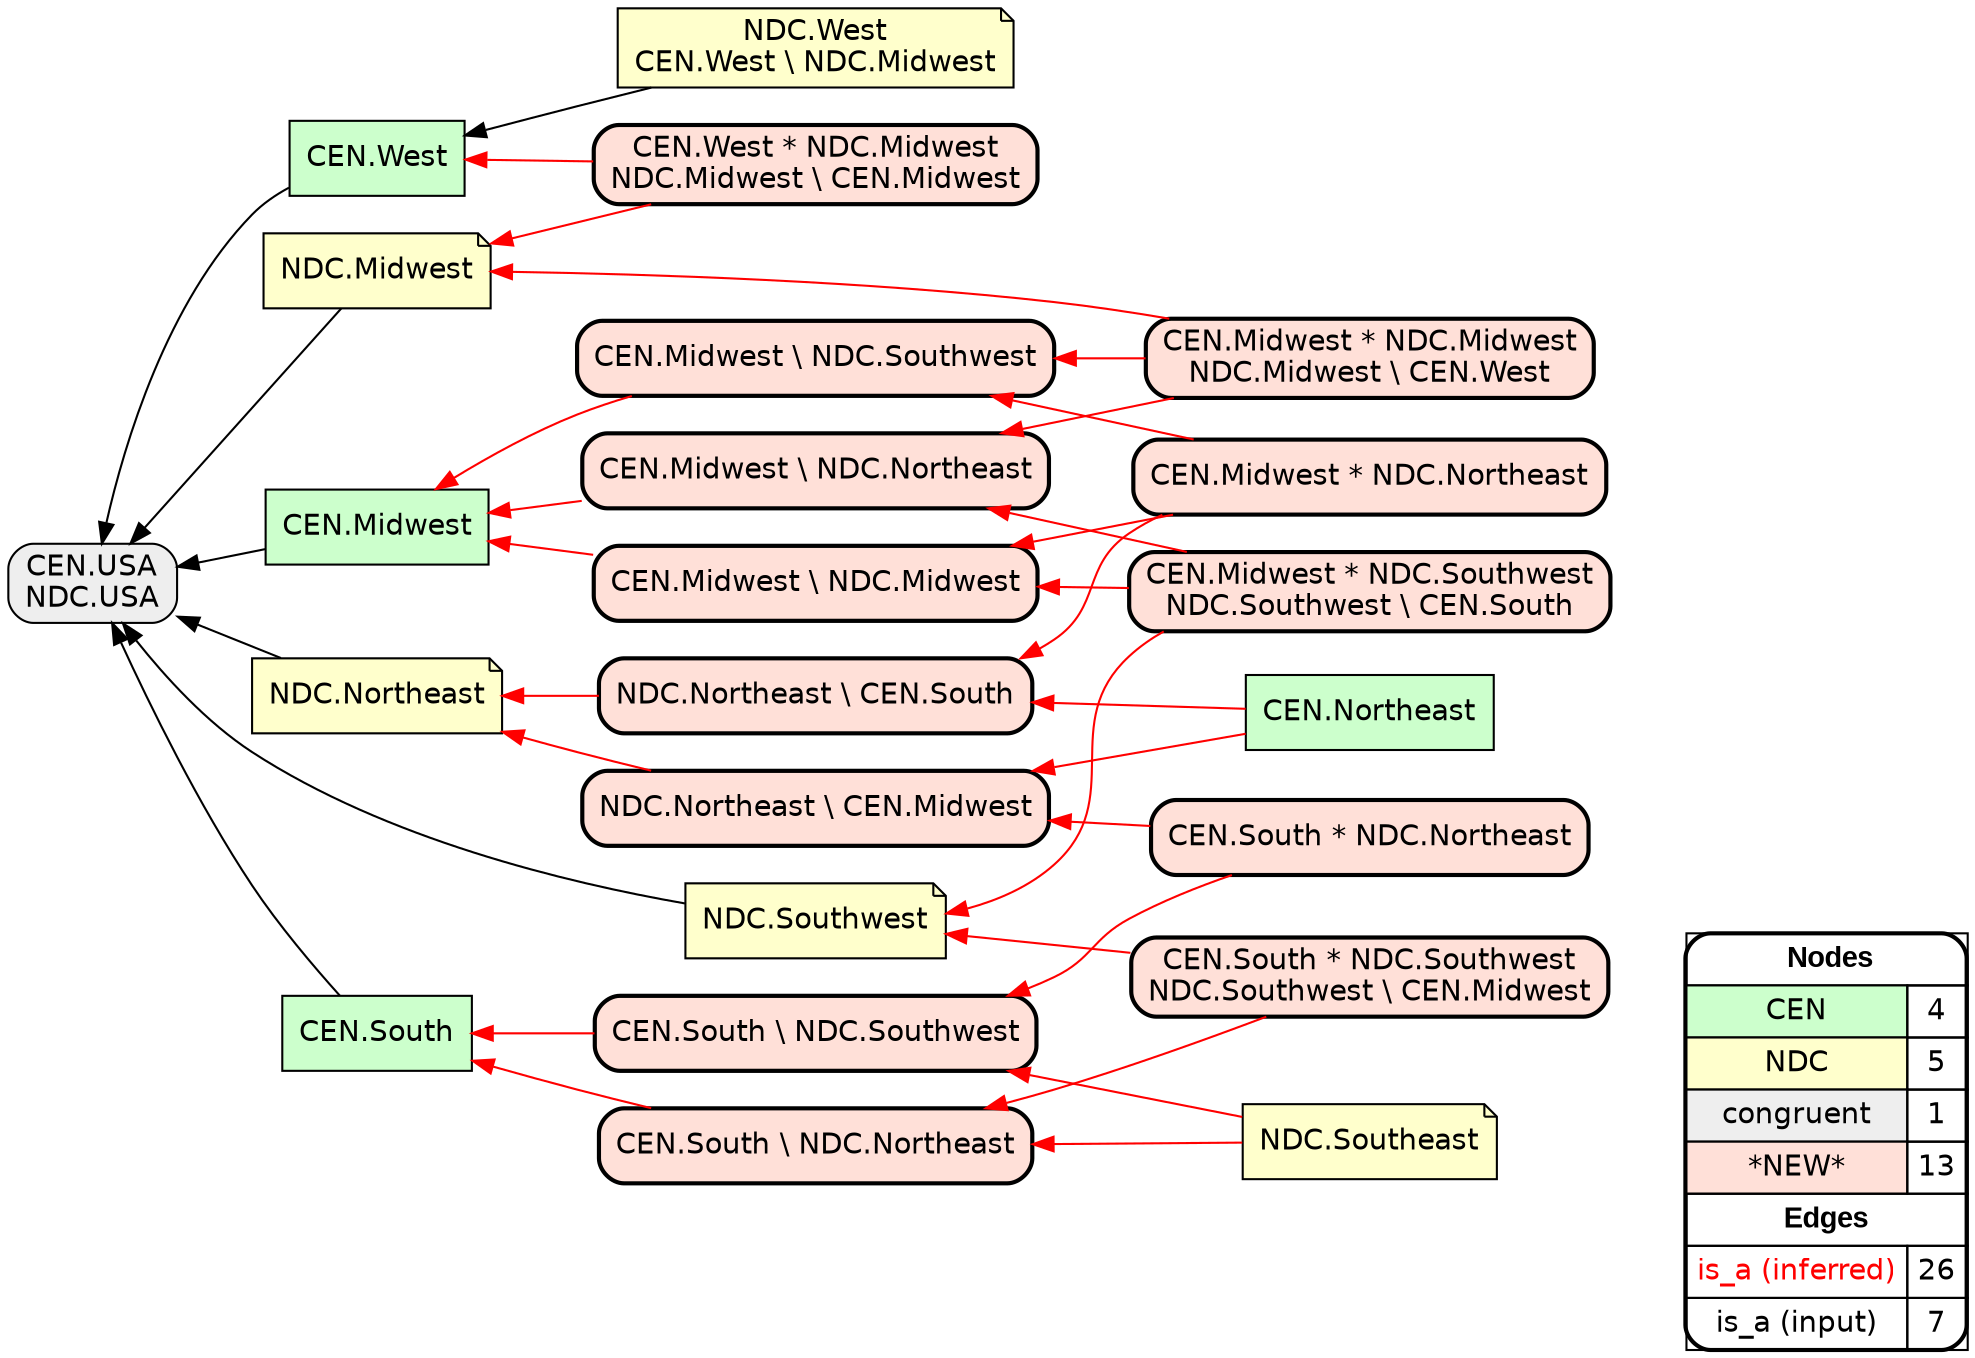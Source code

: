 digraph{
rankdir=RL
node[shape=box style=filled fillcolor="#CCFFCC" fontname="helvetica"] 
"CEN.South"
"CEN.West"
"CEN.Northeast"
"CEN.Midwest"
node[shape=note style=filled fillcolor="#FFFFCC" fontname="helvetica"] 
"NDC.West\nCEN.West \\ NDC.Midwest"
"NDC.Midwest"
"NDC.Southwest"
"NDC.Southeast"
"NDC.Northeast"
node[shape=box style="filled,rounded" fillcolor="#EEEEEE" fontname="helvetica"] 
"CEN.USA\nNDC.USA"
node[shape=box style="filled,rounded,bold" fillcolor="#FFE0D8" fontname="helvetica"] 
"CEN.West * NDC.Midwest\nNDC.Midwest \\ CEN.Midwest"
"CEN.Midwest \\ NDC.Northeast"
"CEN.South * NDC.Southwest\nNDC.Southwest \\ CEN.Midwest"
"CEN.South \\ NDC.Southwest"
"CEN.Midwest * NDC.Northeast"
"CEN.South \\ NDC.Northeast"
"CEN.Midwest \\ NDC.Midwest"
"CEN.Midwest \\ NDC.Southwest"
"CEN.South * NDC.Northeast"
"NDC.Northeast \\ CEN.Midwest"
"CEN.Midwest * NDC.Midwest\nNDC.Midwest \\ CEN.West"
"CEN.Midwest * NDC.Southwest\nNDC.Southwest \\ CEN.South"
"NDC.Northeast \\ CEN.South"
edge[arrowhead=normal style=dotted color="#000000" constraint=true penwidth=1]
edge[arrowhead=normal style=solid color="#FF0000" constraint=true penwidth=1]
"CEN.West * NDC.Midwest\nNDC.Midwest \\ CEN.Midwest" -> "CEN.West"
"CEN.Midwest * NDC.Midwest\nNDC.Midwest \\ CEN.West" -> "CEN.Midwest \\ NDC.Northeast"
"CEN.Midwest * NDC.Northeast" -> "CEN.Midwest \\ NDC.Southwest"
"CEN.Midwest \\ NDC.Northeast" -> "CEN.Midwest"
"CEN.Midwest * NDC.Northeast" -> "CEN.Midwest \\ NDC.Midwest"
"NDC.Southeast" -> "CEN.South \\ NDC.Southwest"
"CEN.South * NDC.Southwest\nNDC.Southwest \\ CEN.Midwest" -> "NDC.Southwest"
"CEN.Midwest * NDC.Northeast" -> "NDC.Northeast \\ CEN.South"
"CEN.Midwest \\ NDC.Southwest" -> "CEN.Midwest"
"CEN.Midwest * NDC.Midwest\nNDC.Midwest \\ CEN.West" -> "CEN.Midwest \\ NDC.Southwest"
"CEN.Northeast" -> "NDC.Northeast \\ CEN.Midwest"
"CEN.Midwest \\ NDC.Midwest" -> "CEN.Midwest"
"CEN.South \\ NDC.Southwest" -> "CEN.South"
"CEN.Midwest * NDC.Southwest\nNDC.Southwest \\ CEN.South" -> "CEN.Midwest \\ NDC.Northeast"
"CEN.Midwest * NDC.Southwest\nNDC.Southwest \\ CEN.South" -> "NDC.Southwest"
"NDC.Northeast \\ CEN.South" -> "NDC.Northeast"
"CEN.Midwest * NDC.Midwest\nNDC.Midwest \\ CEN.West" -> "NDC.Midwest"
"CEN.South * NDC.Northeast" -> "CEN.South \\ NDC.Southwest"
"CEN.Northeast" -> "NDC.Northeast \\ CEN.South"
"CEN.West * NDC.Midwest\nNDC.Midwest \\ CEN.Midwest" -> "NDC.Midwest"
"CEN.Midwest * NDC.Southwest\nNDC.Southwest \\ CEN.South" -> "CEN.Midwest \\ NDC.Midwest"
"CEN.South * NDC.Northeast" -> "NDC.Northeast \\ CEN.Midwest"
"CEN.South \\ NDC.Northeast" -> "CEN.South"
"CEN.South * NDC.Southwest\nNDC.Southwest \\ CEN.Midwest" -> "CEN.South \\ NDC.Northeast"
"NDC.Southeast" -> "CEN.South \\ NDC.Northeast"
"NDC.Northeast \\ CEN.Midwest" -> "NDC.Northeast"
edge[arrowhead=normal style=solid color="#000000" constraint=true penwidth=1]
"CEN.Midwest" -> "CEN.USA\nNDC.USA"
"NDC.West\nCEN.West \\ NDC.Midwest" -> "CEN.West"
"NDC.Northeast" -> "CEN.USA\nNDC.USA"
"NDC.Midwest" -> "CEN.USA\nNDC.USA"
"NDC.Southwest" -> "CEN.USA\nNDC.USA"
"CEN.West" -> "CEN.USA\nNDC.USA"
"CEN.South" -> "CEN.USA\nNDC.USA"
node[shape=box] 
{rank=source Legend [fillcolor= white margin=0 label=< 
 <TABLE BORDER="0" CELLBORDER="1" CELLSPACING="0" CELLPADDING="4"> 
<TR> <TD COLSPAN="2"><font face="Arial Black"> Nodes</font></TD> </TR> 
<TR> 
 <TD bgcolor="#CCFFCC" fontname="helvetica">CEN</TD> 
 <TD>4</TD> 
 </TR> 
<TR> 
 <TD bgcolor="#FFFFCC" fontname="helvetica">NDC</TD> 
 <TD>5</TD> 
 </TR> 
<TR> 
 <TD bgcolor="#EEEEEE" fontname="helvetica">congruent</TD> 
 <TD>1</TD> 
 </TR> 
<TR> 
 <TD bgcolor="#FFE0D8" fontname="helvetica">*NEW*</TD> 
 <TD>13</TD> 
 </TR> 
<TR> <TD COLSPAN="2"><font face = "Arial Black"> Edges </font></TD> </TR> 
<TR> 
 <TD><font color ="#FF0000">is_a (inferred)</font></TD><TD>26</TD>
</TR>
<TR> 
 <TD><font color ="#000000">is_a (input)</font></TD><TD>7</TD>
</TR>
</TABLE> 
 >] } 
}